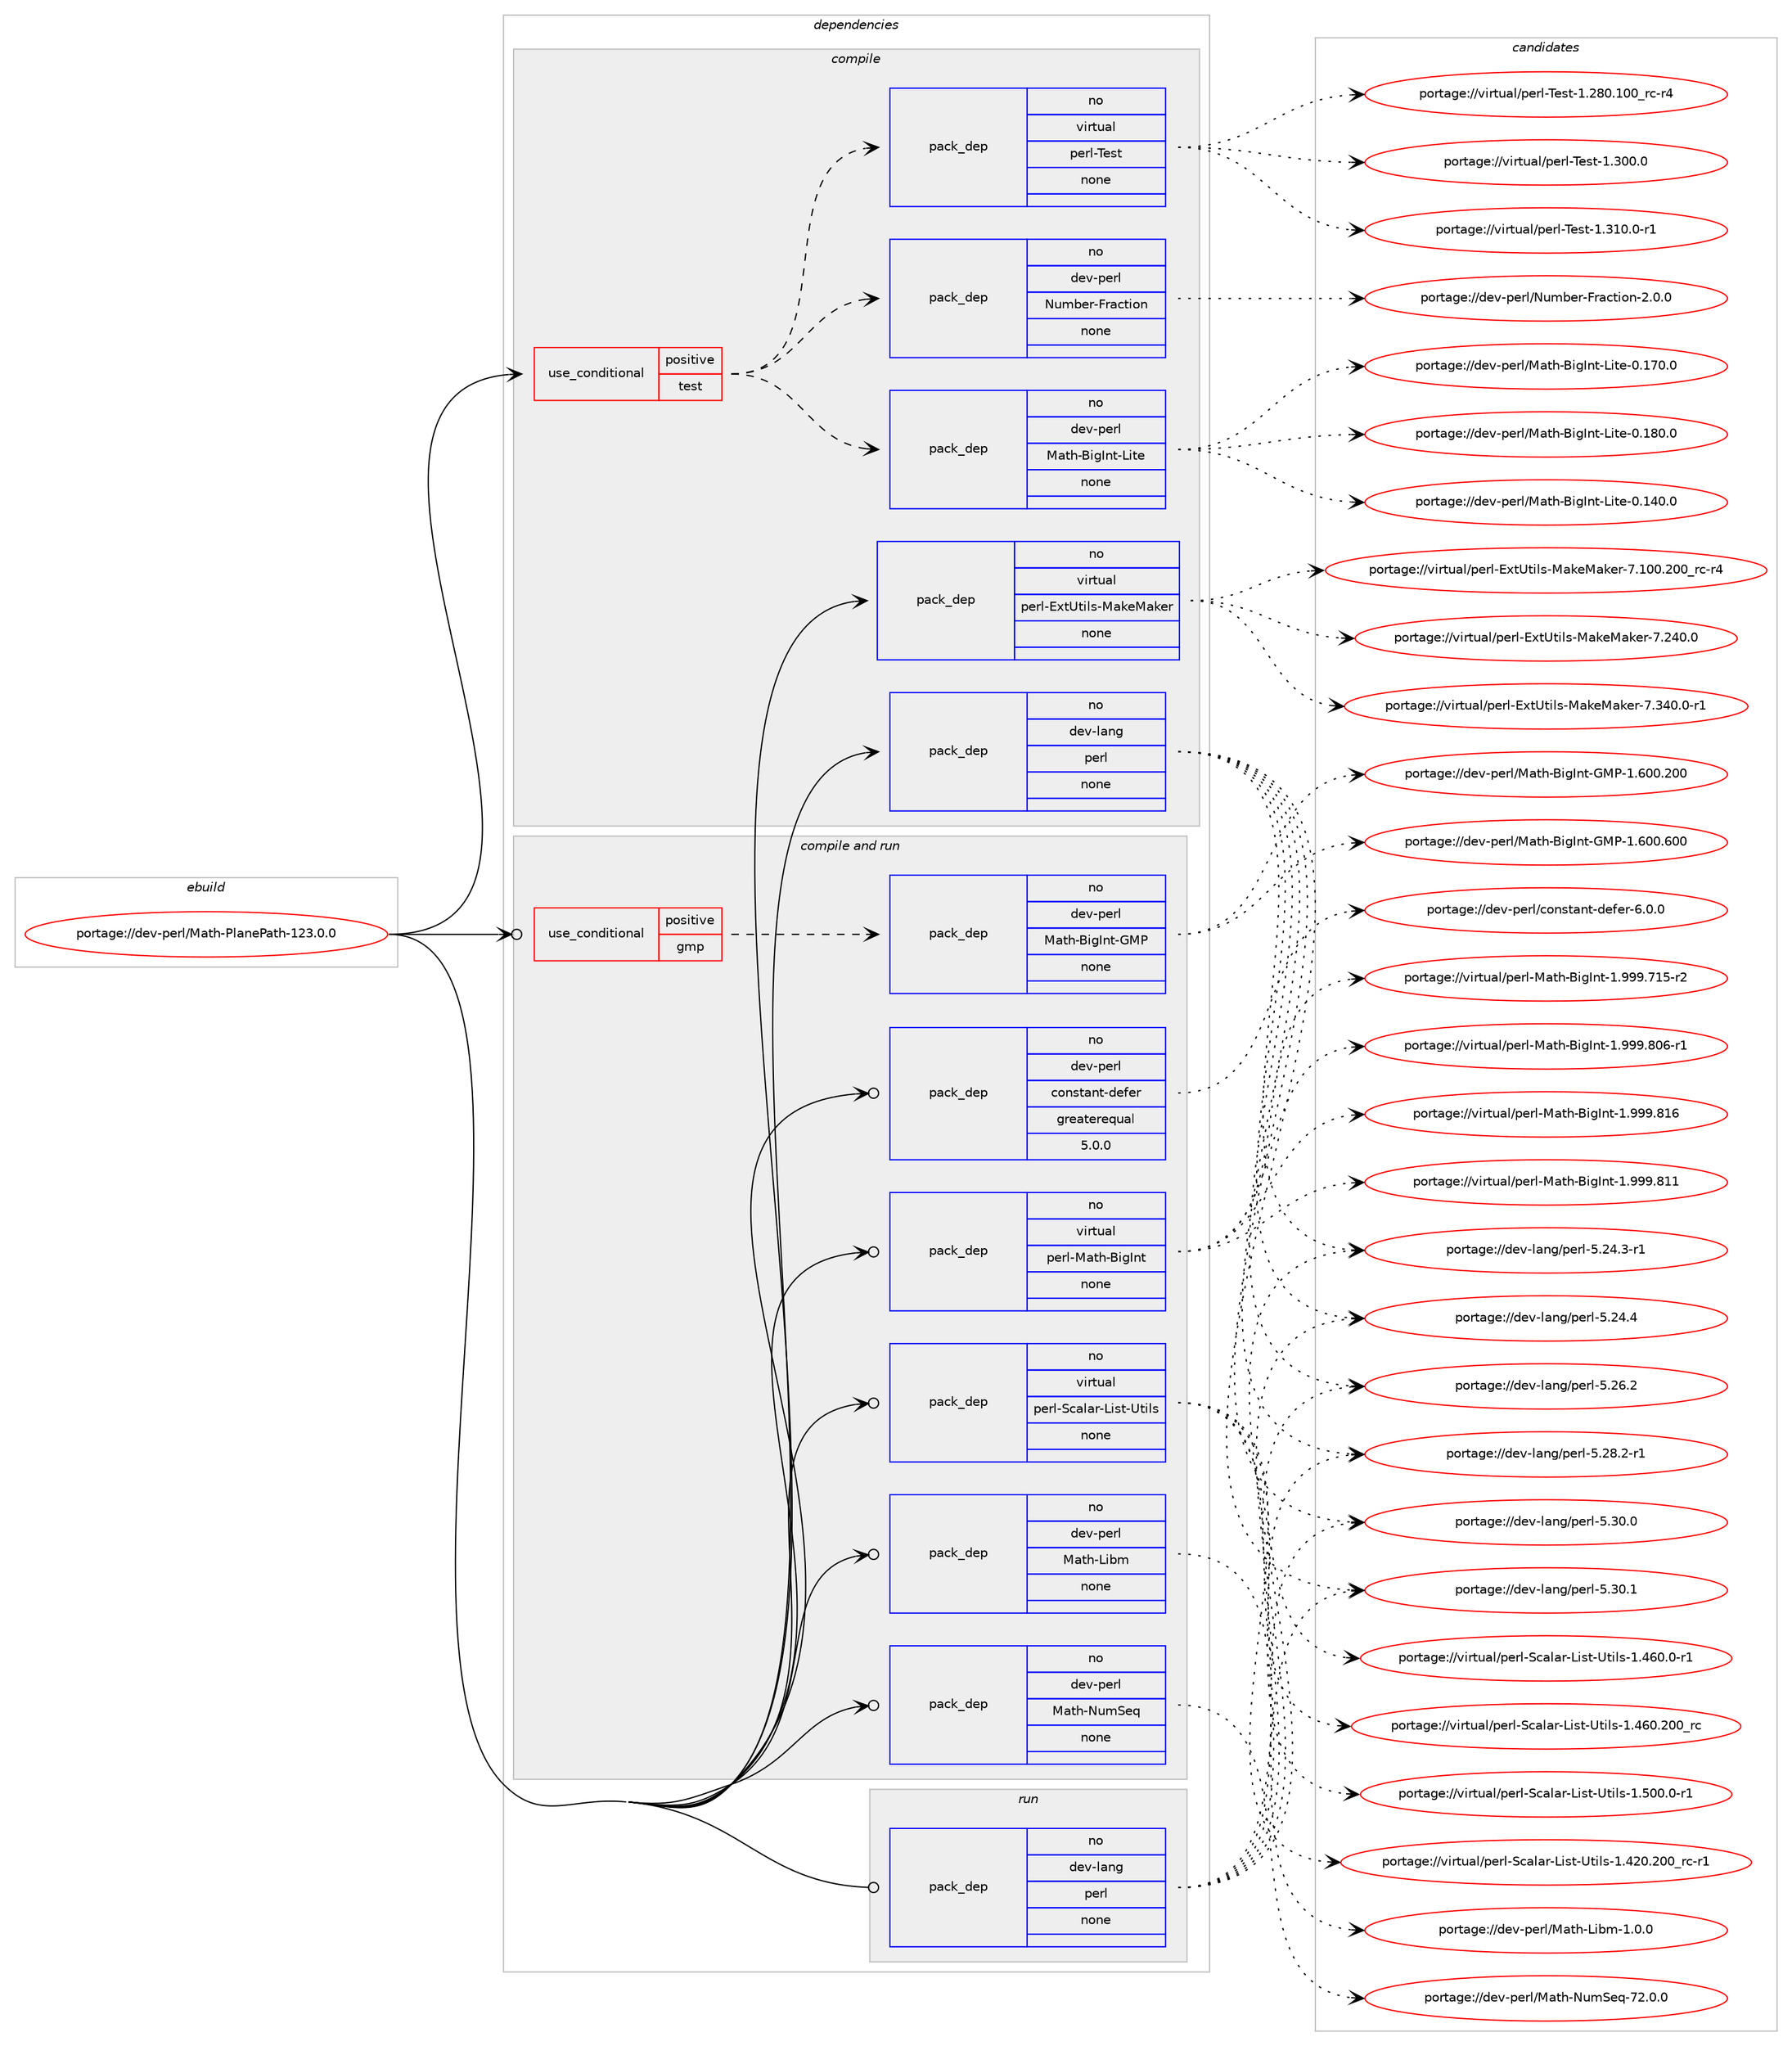 digraph prolog {

# *************
# Graph options
# *************

newrank=true;
concentrate=true;
compound=true;
graph [rankdir=LR,fontname=Helvetica,fontsize=10,ranksep=1.5];#, ranksep=2.5, nodesep=0.2];
edge  [arrowhead=vee];
node  [fontname=Helvetica,fontsize=10];

# **********
# The ebuild
# **********

subgraph cluster_leftcol {
color=gray;
rank=same;
label=<<i>ebuild</i>>;
id [label="portage://dev-perl/Math-PlanePath-123.0.0", color=red, width=4, href="../dev-perl/Math-PlanePath-123.0.0.svg"];
}

# ****************
# The dependencies
# ****************

subgraph cluster_midcol {
color=gray;
label=<<i>dependencies</i>>;
subgraph cluster_compile {
fillcolor="#eeeeee";
style=filled;
label=<<i>compile</i>>;
subgraph cond23235 {
dependency115987 [label=<<TABLE BORDER="0" CELLBORDER="1" CELLSPACING="0" CELLPADDING="4"><TR><TD ROWSPAN="3" CELLPADDING="10">use_conditional</TD></TR><TR><TD>positive</TD></TR><TR><TD>test</TD></TR></TABLE>>, shape=none, color=red];
subgraph pack89571 {
dependency115988 [label=<<TABLE BORDER="0" CELLBORDER="1" CELLSPACING="0" CELLPADDING="4" WIDTH="220"><TR><TD ROWSPAN="6" CELLPADDING="30">pack_dep</TD></TR><TR><TD WIDTH="110">no</TD></TR><TR><TD>virtual</TD></TR><TR><TD>perl-Test</TD></TR><TR><TD>none</TD></TR><TR><TD></TD></TR></TABLE>>, shape=none, color=blue];
}
dependency115987:e -> dependency115988:w [weight=20,style="dashed",arrowhead="vee"];
subgraph pack89572 {
dependency115989 [label=<<TABLE BORDER="0" CELLBORDER="1" CELLSPACING="0" CELLPADDING="4" WIDTH="220"><TR><TD ROWSPAN="6" CELLPADDING="30">pack_dep</TD></TR><TR><TD WIDTH="110">no</TD></TR><TR><TD>dev-perl</TD></TR><TR><TD>Math-BigInt-Lite</TD></TR><TR><TD>none</TD></TR><TR><TD></TD></TR></TABLE>>, shape=none, color=blue];
}
dependency115987:e -> dependency115989:w [weight=20,style="dashed",arrowhead="vee"];
subgraph pack89573 {
dependency115990 [label=<<TABLE BORDER="0" CELLBORDER="1" CELLSPACING="0" CELLPADDING="4" WIDTH="220"><TR><TD ROWSPAN="6" CELLPADDING="30">pack_dep</TD></TR><TR><TD WIDTH="110">no</TD></TR><TR><TD>dev-perl</TD></TR><TR><TD>Number-Fraction</TD></TR><TR><TD>none</TD></TR><TR><TD></TD></TR></TABLE>>, shape=none, color=blue];
}
dependency115987:e -> dependency115990:w [weight=20,style="dashed",arrowhead="vee"];
}
id:e -> dependency115987:w [weight=20,style="solid",arrowhead="vee"];
subgraph pack89574 {
dependency115991 [label=<<TABLE BORDER="0" CELLBORDER="1" CELLSPACING="0" CELLPADDING="4" WIDTH="220"><TR><TD ROWSPAN="6" CELLPADDING="30">pack_dep</TD></TR><TR><TD WIDTH="110">no</TD></TR><TR><TD>dev-lang</TD></TR><TR><TD>perl</TD></TR><TR><TD>none</TD></TR><TR><TD></TD></TR></TABLE>>, shape=none, color=blue];
}
id:e -> dependency115991:w [weight=20,style="solid",arrowhead="vee"];
subgraph pack89575 {
dependency115992 [label=<<TABLE BORDER="0" CELLBORDER="1" CELLSPACING="0" CELLPADDING="4" WIDTH="220"><TR><TD ROWSPAN="6" CELLPADDING="30">pack_dep</TD></TR><TR><TD WIDTH="110">no</TD></TR><TR><TD>virtual</TD></TR><TR><TD>perl-ExtUtils-MakeMaker</TD></TR><TR><TD>none</TD></TR><TR><TD></TD></TR></TABLE>>, shape=none, color=blue];
}
id:e -> dependency115992:w [weight=20,style="solid",arrowhead="vee"];
}
subgraph cluster_compileandrun {
fillcolor="#eeeeee";
style=filled;
label=<<i>compile and run</i>>;
subgraph cond23236 {
dependency115993 [label=<<TABLE BORDER="0" CELLBORDER="1" CELLSPACING="0" CELLPADDING="4"><TR><TD ROWSPAN="3" CELLPADDING="10">use_conditional</TD></TR><TR><TD>positive</TD></TR><TR><TD>gmp</TD></TR></TABLE>>, shape=none, color=red];
subgraph pack89576 {
dependency115994 [label=<<TABLE BORDER="0" CELLBORDER="1" CELLSPACING="0" CELLPADDING="4" WIDTH="220"><TR><TD ROWSPAN="6" CELLPADDING="30">pack_dep</TD></TR><TR><TD WIDTH="110">no</TD></TR><TR><TD>dev-perl</TD></TR><TR><TD>Math-BigInt-GMP</TD></TR><TR><TD>none</TD></TR><TR><TD></TD></TR></TABLE>>, shape=none, color=blue];
}
dependency115993:e -> dependency115994:w [weight=20,style="dashed",arrowhead="vee"];
}
id:e -> dependency115993:w [weight=20,style="solid",arrowhead="odotvee"];
subgraph pack89577 {
dependency115995 [label=<<TABLE BORDER="0" CELLBORDER="1" CELLSPACING="0" CELLPADDING="4" WIDTH="220"><TR><TD ROWSPAN="6" CELLPADDING="30">pack_dep</TD></TR><TR><TD WIDTH="110">no</TD></TR><TR><TD>dev-perl</TD></TR><TR><TD>Math-Libm</TD></TR><TR><TD>none</TD></TR><TR><TD></TD></TR></TABLE>>, shape=none, color=blue];
}
id:e -> dependency115995:w [weight=20,style="solid",arrowhead="odotvee"];
subgraph pack89578 {
dependency115996 [label=<<TABLE BORDER="0" CELLBORDER="1" CELLSPACING="0" CELLPADDING="4" WIDTH="220"><TR><TD ROWSPAN="6" CELLPADDING="30">pack_dep</TD></TR><TR><TD WIDTH="110">no</TD></TR><TR><TD>dev-perl</TD></TR><TR><TD>Math-NumSeq</TD></TR><TR><TD>none</TD></TR><TR><TD></TD></TR></TABLE>>, shape=none, color=blue];
}
id:e -> dependency115996:w [weight=20,style="solid",arrowhead="odotvee"];
subgraph pack89579 {
dependency115997 [label=<<TABLE BORDER="0" CELLBORDER="1" CELLSPACING="0" CELLPADDING="4" WIDTH="220"><TR><TD ROWSPAN="6" CELLPADDING="30">pack_dep</TD></TR><TR><TD WIDTH="110">no</TD></TR><TR><TD>dev-perl</TD></TR><TR><TD>constant-defer</TD></TR><TR><TD>greaterequal</TD></TR><TR><TD>5.0.0</TD></TR></TABLE>>, shape=none, color=blue];
}
id:e -> dependency115997:w [weight=20,style="solid",arrowhead="odotvee"];
subgraph pack89580 {
dependency115998 [label=<<TABLE BORDER="0" CELLBORDER="1" CELLSPACING="0" CELLPADDING="4" WIDTH="220"><TR><TD ROWSPAN="6" CELLPADDING="30">pack_dep</TD></TR><TR><TD WIDTH="110">no</TD></TR><TR><TD>virtual</TD></TR><TR><TD>perl-Math-BigInt</TD></TR><TR><TD>none</TD></TR><TR><TD></TD></TR></TABLE>>, shape=none, color=blue];
}
id:e -> dependency115998:w [weight=20,style="solid",arrowhead="odotvee"];
subgraph pack89581 {
dependency115999 [label=<<TABLE BORDER="0" CELLBORDER="1" CELLSPACING="0" CELLPADDING="4" WIDTH="220"><TR><TD ROWSPAN="6" CELLPADDING="30">pack_dep</TD></TR><TR><TD WIDTH="110">no</TD></TR><TR><TD>virtual</TD></TR><TR><TD>perl-Scalar-List-Utils</TD></TR><TR><TD>none</TD></TR><TR><TD></TD></TR></TABLE>>, shape=none, color=blue];
}
id:e -> dependency115999:w [weight=20,style="solid",arrowhead="odotvee"];
}
subgraph cluster_run {
fillcolor="#eeeeee";
style=filled;
label=<<i>run</i>>;
subgraph pack89582 {
dependency116000 [label=<<TABLE BORDER="0" CELLBORDER="1" CELLSPACING="0" CELLPADDING="4" WIDTH="220"><TR><TD ROWSPAN="6" CELLPADDING="30">pack_dep</TD></TR><TR><TD WIDTH="110">no</TD></TR><TR><TD>dev-lang</TD></TR><TR><TD>perl</TD></TR><TR><TD>none</TD></TR><TR><TD></TD></TR></TABLE>>, shape=none, color=blue];
}
id:e -> dependency116000:w [weight=20,style="solid",arrowhead="odot"];
}
}

# **************
# The candidates
# **************

subgraph cluster_choices {
rank=same;
color=gray;
label=<<i>candidates</i>>;

subgraph choice89571 {
color=black;
nodesep=1;
choiceportage118105114116117971084711210111410845841011151164549465056484649484895114994511452 [label="portage://virtual/perl-Test-1.280.100_rc-r4", color=red, width=4,href="../virtual/perl-Test-1.280.100_rc-r4.svg"];
choiceportage118105114116117971084711210111410845841011151164549465148484648 [label="portage://virtual/perl-Test-1.300.0", color=red, width=4,href="../virtual/perl-Test-1.300.0.svg"];
choiceportage1181051141161179710847112101114108458410111511645494651494846484511449 [label="portage://virtual/perl-Test-1.310.0-r1", color=red, width=4,href="../virtual/perl-Test-1.310.0-r1.svg"];
dependency115988:e -> choiceportage118105114116117971084711210111410845841011151164549465056484649484895114994511452:w [style=dotted,weight="100"];
dependency115988:e -> choiceportage118105114116117971084711210111410845841011151164549465148484648:w [style=dotted,weight="100"];
dependency115988:e -> choiceportage1181051141161179710847112101114108458410111511645494651494846484511449:w [style=dotted,weight="100"];
}
subgraph choice89572 {
color=black;
nodesep=1;
choiceportage1001011184511210111410847779711610445661051037311011645761051161014548464952484648 [label="portage://dev-perl/Math-BigInt-Lite-0.140.0", color=red, width=4,href="../dev-perl/Math-BigInt-Lite-0.140.0.svg"];
choiceportage1001011184511210111410847779711610445661051037311011645761051161014548464955484648 [label="portage://dev-perl/Math-BigInt-Lite-0.170.0", color=red, width=4,href="../dev-perl/Math-BigInt-Lite-0.170.0.svg"];
choiceportage1001011184511210111410847779711610445661051037311011645761051161014548464956484648 [label="portage://dev-perl/Math-BigInt-Lite-0.180.0", color=red, width=4,href="../dev-perl/Math-BigInt-Lite-0.180.0.svg"];
dependency115989:e -> choiceportage1001011184511210111410847779711610445661051037311011645761051161014548464952484648:w [style=dotted,weight="100"];
dependency115989:e -> choiceportage1001011184511210111410847779711610445661051037311011645761051161014548464955484648:w [style=dotted,weight="100"];
dependency115989:e -> choiceportage1001011184511210111410847779711610445661051037311011645761051161014548464956484648:w [style=dotted,weight="100"];
}
subgraph choice89573 {
color=black;
nodesep=1;
choiceportage1001011184511210111410847781171099810111445701149799116105111110455046484648 [label="portage://dev-perl/Number-Fraction-2.0.0", color=red, width=4,href="../dev-perl/Number-Fraction-2.0.0.svg"];
dependency115990:e -> choiceportage1001011184511210111410847781171099810111445701149799116105111110455046484648:w [style=dotted,weight="100"];
}
subgraph choice89574 {
color=black;
nodesep=1;
choiceportage100101118451089711010347112101114108455346505246514511449 [label="portage://dev-lang/perl-5.24.3-r1", color=red, width=4,href="../dev-lang/perl-5.24.3-r1.svg"];
choiceportage10010111845108971101034711210111410845534650524652 [label="portage://dev-lang/perl-5.24.4", color=red, width=4,href="../dev-lang/perl-5.24.4.svg"];
choiceportage10010111845108971101034711210111410845534650544650 [label="portage://dev-lang/perl-5.26.2", color=red, width=4,href="../dev-lang/perl-5.26.2.svg"];
choiceportage100101118451089711010347112101114108455346505646504511449 [label="portage://dev-lang/perl-5.28.2-r1", color=red, width=4,href="../dev-lang/perl-5.28.2-r1.svg"];
choiceportage10010111845108971101034711210111410845534651484648 [label="portage://dev-lang/perl-5.30.0", color=red, width=4,href="../dev-lang/perl-5.30.0.svg"];
choiceportage10010111845108971101034711210111410845534651484649 [label="portage://dev-lang/perl-5.30.1", color=red, width=4,href="../dev-lang/perl-5.30.1.svg"];
dependency115991:e -> choiceportage100101118451089711010347112101114108455346505246514511449:w [style=dotted,weight="100"];
dependency115991:e -> choiceportage10010111845108971101034711210111410845534650524652:w [style=dotted,weight="100"];
dependency115991:e -> choiceportage10010111845108971101034711210111410845534650544650:w [style=dotted,weight="100"];
dependency115991:e -> choiceportage100101118451089711010347112101114108455346505646504511449:w [style=dotted,weight="100"];
dependency115991:e -> choiceportage10010111845108971101034711210111410845534651484648:w [style=dotted,weight="100"];
dependency115991:e -> choiceportage10010111845108971101034711210111410845534651484649:w [style=dotted,weight="100"];
}
subgraph choice89575 {
color=black;
nodesep=1;
choiceportage118105114116117971084711210111410845691201168511610510811545779710710177971071011144555464948484650484895114994511452 [label="portage://virtual/perl-ExtUtils-MakeMaker-7.100.200_rc-r4", color=red, width=4,href="../virtual/perl-ExtUtils-MakeMaker-7.100.200_rc-r4.svg"];
choiceportage118105114116117971084711210111410845691201168511610510811545779710710177971071011144555465052484648 [label="portage://virtual/perl-ExtUtils-MakeMaker-7.240.0", color=red, width=4,href="../virtual/perl-ExtUtils-MakeMaker-7.240.0.svg"];
choiceportage1181051141161179710847112101114108456912011685116105108115457797107101779710710111445554651524846484511449 [label="portage://virtual/perl-ExtUtils-MakeMaker-7.340.0-r1", color=red, width=4,href="../virtual/perl-ExtUtils-MakeMaker-7.340.0-r1.svg"];
dependency115992:e -> choiceportage118105114116117971084711210111410845691201168511610510811545779710710177971071011144555464948484650484895114994511452:w [style=dotted,weight="100"];
dependency115992:e -> choiceportage118105114116117971084711210111410845691201168511610510811545779710710177971071011144555465052484648:w [style=dotted,weight="100"];
dependency115992:e -> choiceportage1181051141161179710847112101114108456912011685116105108115457797107101779710710111445554651524846484511449:w [style=dotted,weight="100"];
}
subgraph choice89576 {
color=black;
nodesep=1;
choiceportage100101118451121011141084777971161044566105103731101164571778045494654484846504848 [label="portage://dev-perl/Math-BigInt-GMP-1.600.200", color=red, width=4,href="../dev-perl/Math-BigInt-GMP-1.600.200.svg"];
choiceportage100101118451121011141084777971161044566105103731101164571778045494654484846544848 [label="portage://dev-perl/Math-BigInt-GMP-1.600.600", color=red, width=4,href="../dev-perl/Math-BigInt-GMP-1.600.600.svg"];
dependency115994:e -> choiceportage100101118451121011141084777971161044566105103731101164571778045494654484846504848:w [style=dotted,weight="100"];
dependency115994:e -> choiceportage100101118451121011141084777971161044566105103731101164571778045494654484846544848:w [style=dotted,weight="100"];
}
subgraph choice89577 {
color=black;
nodesep=1;
choiceportage10010111845112101114108477797116104457610598109454946484648 [label="portage://dev-perl/Math-Libm-1.0.0", color=red, width=4,href="../dev-perl/Math-Libm-1.0.0.svg"];
dependency115995:e -> choiceportage10010111845112101114108477797116104457610598109454946484648:w [style=dotted,weight="100"];
}
subgraph choice89578 {
color=black;
nodesep=1;
choiceportage1001011184511210111410847779711610445781171098310111345555046484648 [label="portage://dev-perl/Math-NumSeq-72.0.0", color=red, width=4,href="../dev-perl/Math-NumSeq-72.0.0.svg"];
dependency115996:e -> choiceportage1001011184511210111410847779711610445781171098310111345555046484648:w [style=dotted,weight="100"];
}
subgraph choice89579 {
color=black;
nodesep=1;
choiceportage1001011184511210111410847991111101151169711011645100101102101114455446484648 [label="portage://dev-perl/constant-defer-6.0.0", color=red, width=4,href="../dev-perl/constant-defer-6.0.0.svg"];
dependency115997:e -> choiceportage1001011184511210111410847991111101151169711011645100101102101114455446484648:w [style=dotted,weight="100"];
}
subgraph choice89580 {
color=black;
nodesep=1;
choiceportage1181051141161179710847112101114108457797116104456610510373110116454946575757465549534511450 [label="portage://virtual/perl-Math-BigInt-1.999.715-r2", color=red, width=4,href="../virtual/perl-Math-BigInt-1.999.715-r2.svg"];
choiceportage1181051141161179710847112101114108457797116104456610510373110116454946575757465648544511449 [label="portage://virtual/perl-Math-BigInt-1.999.806-r1", color=red, width=4,href="../virtual/perl-Math-BigInt-1.999.806-r1.svg"];
choiceportage118105114116117971084711210111410845779711610445661051037311011645494657575746564949 [label="portage://virtual/perl-Math-BigInt-1.999.811", color=red, width=4,href="../virtual/perl-Math-BigInt-1.999.811.svg"];
choiceportage118105114116117971084711210111410845779711610445661051037311011645494657575746564954 [label="portage://virtual/perl-Math-BigInt-1.999.816", color=red, width=4,href="../virtual/perl-Math-BigInt-1.999.816.svg"];
dependency115998:e -> choiceportage1181051141161179710847112101114108457797116104456610510373110116454946575757465549534511450:w [style=dotted,weight="100"];
dependency115998:e -> choiceportage1181051141161179710847112101114108457797116104456610510373110116454946575757465648544511449:w [style=dotted,weight="100"];
dependency115998:e -> choiceportage118105114116117971084711210111410845779711610445661051037311011645494657575746564949:w [style=dotted,weight="100"];
dependency115998:e -> choiceportage118105114116117971084711210111410845779711610445661051037311011645494657575746564954:w [style=dotted,weight="100"];
}
subgraph choice89581 {
color=black;
nodesep=1;
choiceportage11810511411611797108471121011141084583999710897114457610511511645851161051081154549465250484650484895114994511449 [label="portage://virtual/perl-Scalar-List-Utils-1.420.200_rc-r1", color=red, width=4,href="../virtual/perl-Scalar-List-Utils-1.420.200_rc-r1.svg"];
choiceportage118105114116117971084711210111410845839997108971144576105115116458511610510811545494652544846484511449 [label="portage://virtual/perl-Scalar-List-Utils-1.460.0-r1", color=red, width=4,href="../virtual/perl-Scalar-List-Utils-1.460.0-r1.svg"];
choiceportage1181051141161179710847112101114108458399971089711445761051151164585116105108115454946525448465048489511499 [label="portage://virtual/perl-Scalar-List-Utils-1.460.200_rc", color=red, width=4,href="../virtual/perl-Scalar-List-Utils-1.460.200_rc.svg"];
choiceportage118105114116117971084711210111410845839997108971144576105115116458511610510811545494653484846484511449 [label="portage://virtual/perl-Scalar-List-Utils-1.500.0-r1", color=red, width=4,href="../virtual/perl-Scalar-List-Utils-1.500.0-r1.svg"];
dependency115999:e -> choiceportage11810511411611797108471121011141084583999710897114457610511511645851161051081154549465250484650484895114994511449:w [style=dotted,weight="100"];
dependency115999:e -> choiceportage118105114116117971084711210111410845839997108971144576105115116458511610510811545494652544846484511449:w [style=dotted,weight="100"];
dependency115999:e -> choiceportage1181051141161179710847112101114108458399971089711445761051151164585116105108115454946525448465048489511499:w [style=dotted,weight="100"];
dependency115999:e -> choiceportage118105114116117971084711210111410845839997108971144576105115116458511610510811545494653484846484511449:w [style=dotted,weight="100"];
}
subgraph choice89582 {
color=black;
nodesep=1;
choiceportage100101118451089711010347112101114108455346505246514511449 [label="portage://dev-lang/perl-5.24.3-r1", color=red, width=4,href="../dev-lang/perl-5.24.3-r1.svg"];
choiceportage10010111845108971101034711210111410845534650524652 [label="portage://dev-lang/perl-5.24.4", color=red, width=4,href="../dev-lang/perl-5.24.4.svg"];
choiceportage10010111845108971101034711210111410845534650544650 [label="portage://dev-lang/perl-5.26.2", color=red, width=4,href="../dev-lang/perl-5.26.2.svg"];
choiceportage100101118451089711010347112101114108455346505646504511449 [label="portage://dev-lang/perl-5.28.2-r1", color=red, width=4,href="../dev-lang/perl-5.28.2-r1.svg"];
choiceportage10010111845108971101034711210111410845534651484648 [label="portage://dev-lang/perl-5.30.0", color=red, width=4,href="../dev-lang/perl-5.30.0.svg"];
choiceportage10010111845108971101034711210111410845534651484649 [label="portage://dev-lang/perl-5.30.1", color=red, width=4,href="../dev-lang/perl-5.30.1.svg"];
dependency116000:e -> choiceportage100101118451089711010347112101114108455346505246514511449:w [style=dotted,weight="100"];
dependency116000:e -> choiceportage10010111845108971101034711210111410845534650524652:w [style=dotted,weight="100"];
dependency116000:e -> choiceportage10010111845108971101034711210111410845534650544650:w [style=dotted,weight="100"];
dependency116000:e -> choiceportage100101118451089711010347112101114108455346505646504511449:w [style=dotted,weight="100"];
dependency116000:e -> choiceportage10010111845108971101034711210111410845534651484648:w [style=dotted,weight="100"];
dependency116000:e -> choiceportage10010111845108971101034711210111410845534651484649:w [style=dotted,weight="100"];
}
}

}

